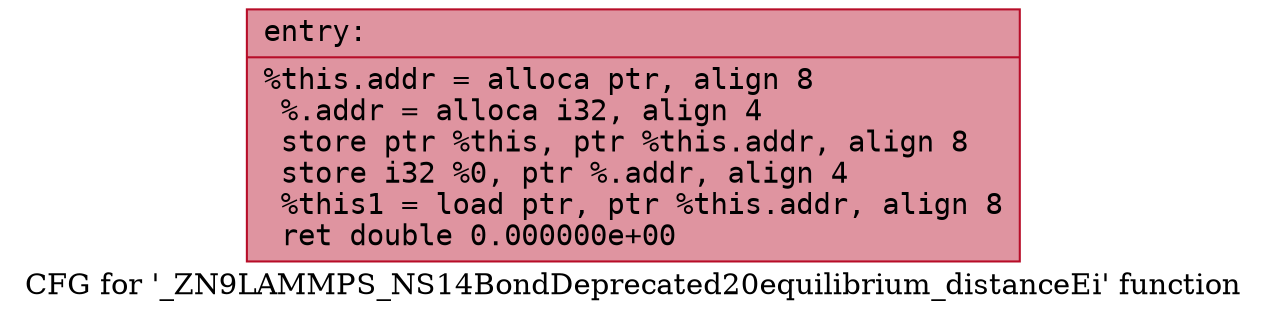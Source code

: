 digraph "CFG for '_ZN9LAMMPS_NS14BondDeprecated20equilibrium_distanceEi' function" {
	label="CFG for '_ZN9LAMMPS_NS14BondDeprecated20equilibrium_distanceEi' function";

	Node0x55ae99f5aa60 [shape=record,color="#b70d28ff", style=filled, fillcolor="#b70d2870" fontname="Courier",label="{entry:\l|  %this.addr = alloca ptr, align 8\l  %.addr = alloca i32, align 4\l  store ptr %this, ptr %this.addr, align 8\l  store i32 %0, ptr %.addr, align 4\l  %this1 = load ptr, ptr %this.addr, align 8\l  ret double 0.000000e+00\l}"];
}
